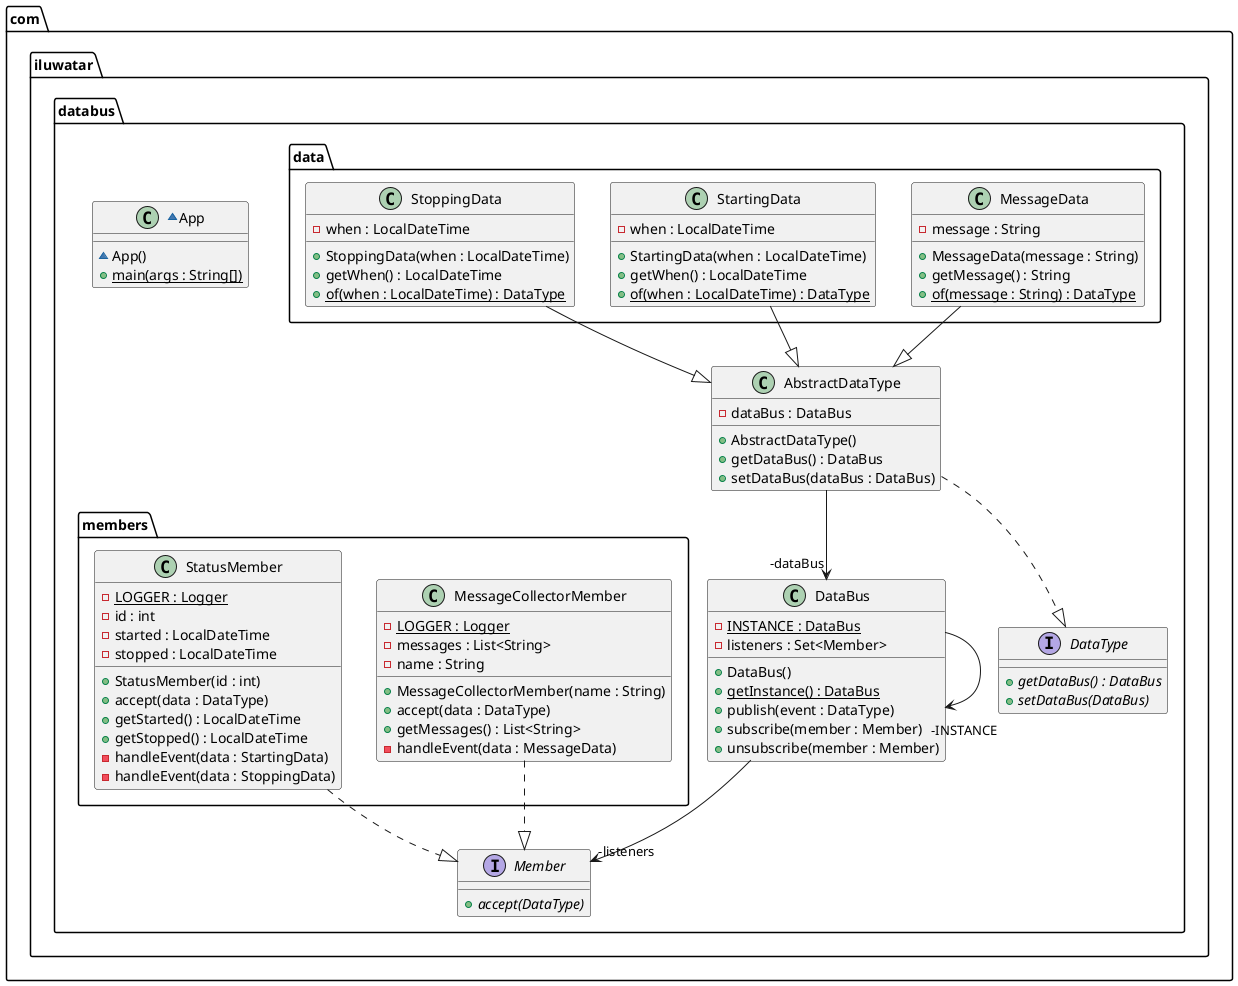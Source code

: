 @startuml
package com.iluwatar.databus {
  class AbstractDataType {
    - dataBus : DataBus
    + AbstractDataType()
    + getDataBus() : DataBus
    + setDataBus(dataBus : DataBus)
  }
  ~class App {
    ~ App()
    + main(args : String[]) {static}
  }
  class DataBus {
    - INSTANCE : DataBus {static}
    - listeners : Set<Member>
    + DataBus()
    + getInstance() : DataBus {static}
    + publish(event : DataType)
    + subscribe(member : Member)
    + unsubscribe(member : Member)
  }
  interface DataType {
    + getDataBus() : DataBus {abstract}
    + setDataBus(DataBus) {abstract}
  }
  interface Member {
    + accept(DataType) {abstract}
  }
}
package com.iluwatar.databus.data {
  class MessageData {
    - message : String
    + MessageData(message : String)
    + getMessage() : String
    + of(message : String) : DataType {static}
  }
  class StartingData {
    - when : LocalDateTime
    + StartingData(when : LocalDateTime)
    + getWhen() : LocalDateTime
    + of(when : LocalDateTime) : DataType {static}
  }
  class StoppingData {
    - when : LocalDateTime
    + StoppingData(when : LocalDateTime)
    + getWhen() : LocalDateTime
    + of(when : LocalDateTime) : DataType {static}
  }
}
package com.iluwatar.databus.members {
  class MessageCollectorMember {
    - LOGGER : Logger {static}
    - messages : List<String>
    - name : String
    + MessageCollectorMember(name : String)
    + accept(data : DataType)
    + getMessages() : List<String>
    - handleEvent(data : MessageData)
  }
  class StatusMember {
    - LOGGER : Logger {static}
    - id : int
    - started : LocalDateTime
    - stopped : LocalDateTime
    + StatusMember(id : int)
    + accept(data : DataType)
    + getStarted() : LocalDateTime
    + getStopped() : LocalDateTime
    - handleEvent(data : StartingData)
    - handleEvent(data : StoppingData)
  }
}
AbstractDataType -->  "-dataBus" DataBus
DataBus -->  "-INSTANCE" DataBus
DataBus -->  "-listeners" Member
AbstractDataType ..|> DataType 
MessageData --|> AbstractDataType 
StartingData --|> AbstractDataType 
StoppingData --|> AbstractDataType 
MessageCollectorMember ..|> Member 
StatusMember ..|> Member 
@enduml